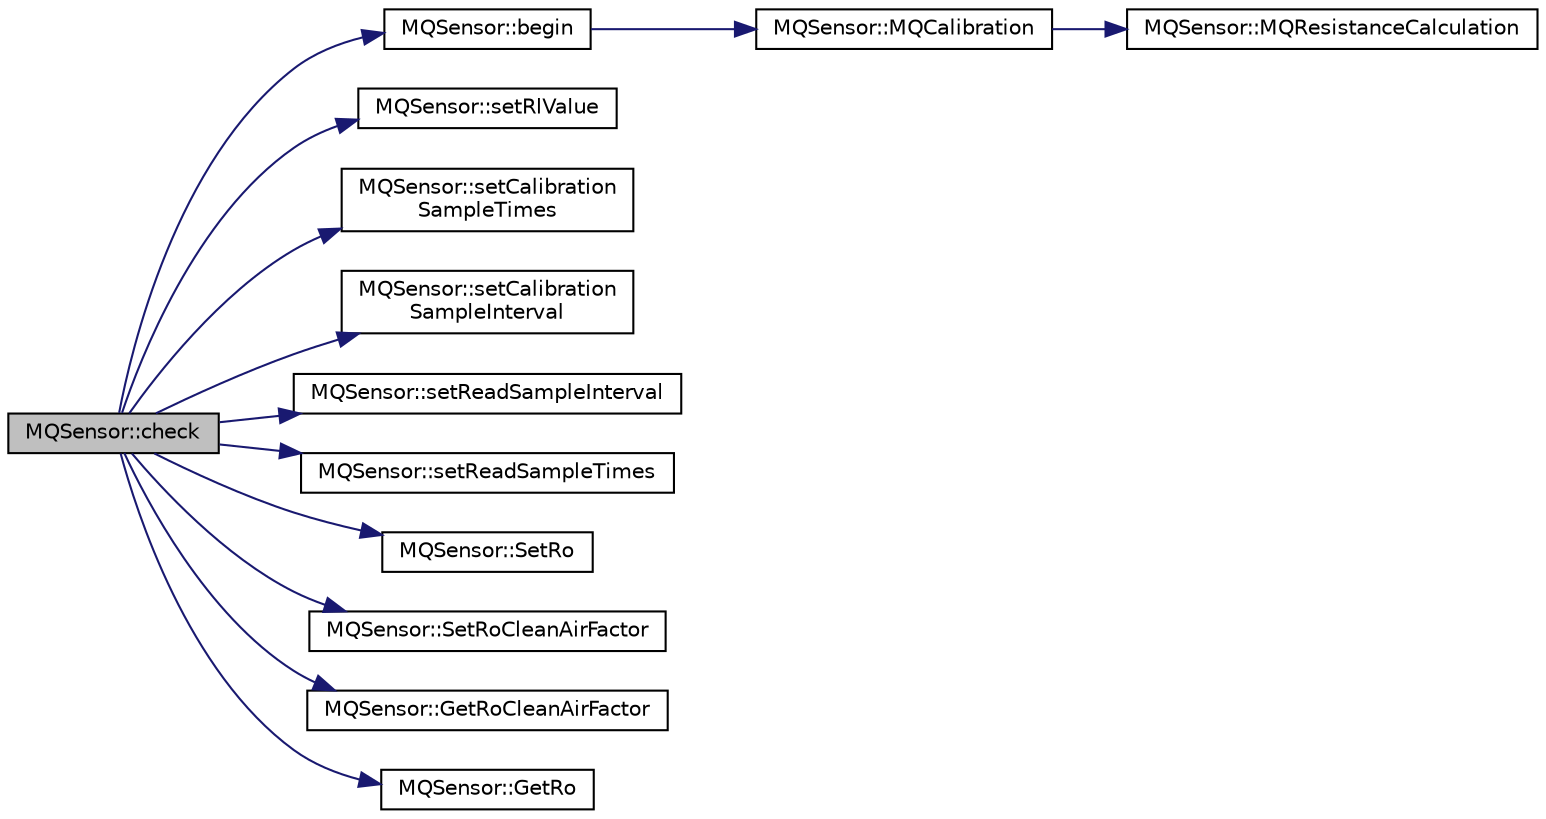digraph "MQSensor::check"
{
  edge [fontname="Helvetica",fontsize="10",labelfontname="Helvetica",labelfontsize="10"];
  node [fontname="Helvetica",fontsize="10",shape=record];
  rankdir="LR";
  Node1 [label="MQSensor::check",height=0.2,width=0.4,color="black", fillcolor="grey75", style="filled", fontcolor="black"];
  Node1 -> Node2 [color="midnightblue",fontsize="10",style="solid",fontname="Helvetica"];
  Node2 [label="MQSensor::begin",height=0.2,width=0.4,color="black", fillcolor="white", style="filled",URL="$class_m_q_sensor.html#ae6d1b0181e6769745caf5766ceef1522"];
  Node2 -> Node3 [color="midnightblue",fontsize="10",style="solid",fontname="Helvetica"];
  Node3 [label="MQSensor::MQCalibration",height=0.2,width=0.4,color="black", fillcolor="white", style="filled",URL="$class_m_q_sensor.html#aae67f9f2749712bd2afa90a2a97a29fd"];
  Node3 -> Node4 [color="midnightblue",fontsize="10",style="solid",fontname="Helvetica"];
  Node4 [label="MQSensor::MQResistanceCalculation",height=0.2,width=0.4,color="black", fillcolor="white", style="filled",URL="$class_m_q_sensor.html#a1bb39a92869446ede5ba1c6854034e20"];
  Node1 -> Node5 [color="midnightblue",fontsize="10",style="solid",fontname="Helvetica"];
  Node5 [label="MQSensor::setRlValue",height=0.2,width=0.4,color="black", fillcolor="white", style="filled",URL="$class_m_q_sensor.html#a54d01cd9465f177f431f070f7e96821d"];
  Node1 -> Node6 [color="midnightblue",fontsize="10",style="solid",fontname="Helvetica"];
  Node6 [label="MQSensor::setCalibration\lSampleTimes",height=0.2,width=0.4,color="black", fillcolor="white", style="filled",URL="$class_m_q_sensor.html#ad93e118f8bce230241af72307a7c2b79"];
  Node1 -> Node7 [color="midnightblue",fontsize="10",style="solid",fontname="Helvetica"];
  Node7 [label="MQSensor::setCalibration\lSampleInterval",height=0.2,width=0.4,color="black", fillcolor="white", style="filled",URL="$class_m_q_sensor.html#ad14ad2558241aac29113e13b8a5137f7"];
  Node1 -> Node8 [color="midnightblue",fontsize="10",style="solid",fontname="Helvetica"];
  Node8 [label="MQSensor::setReadSampleInterval",height=0.2,width=0.4,color="black", fillcolor="white", style="filled",URL="$class_m_q_sensor.html#acefcf4fca770e50814f32bac2c80459c"];
  Node1 -> Node9 [color="midnightblue",fontsize="10",style="solid",fontname="Helvetica"];
  Node9 [label="MQSensor::setReadSampleTimes",height=0.2,width=0.4,color="black", fillcolor="white", style="filled",URL="$class_m_q_sensor.html#a8e4a65e66a55f8abbe4365400e27ab97"];
  Node1 -> Node10 [color="midnightblue",fontsize="10",style="solid",fontname="Helvetica"];
  Node10 [label="MQSensor::SetRo",height=0.2,width=0.4,color="black", fillcolor="white", style="filled",URL="$class_m_q_sensor.html#a03eb97a82d462ee54ed249bc11da916a"];
  Node1 -> Node11 [color="midnightblue",fontsize="10",style="solid",fontname="Helvetica"];
  Node11 [label="MQSensor::SetRoCleanAirFactor",height=0.2,width=0.4,color="black", fillcolor="white", style="filled",URL="$class_m_q_sensor.html#a870f6dacc4896cdea8cb114b3b508ea3"];
  Node1 -> Node12 [color="midnightblue",fontsize="10",style="solid",fontname="Helvetica"];
  Node12 [label="MQSensor::GetRoCleanAirFactor",height=0.2,width=0.4,color="black", fillcolor="white", style="filled",URL="$class_m_q_sensor.html#a48389f7f5b5757092f7ae7a0893fe33f"];
  Node1 -> Node13 [color="midnightblue",fontsize="10",style="solid",fontname="Helvetica"];
  Node13 [label="MQSensor::GetRo",height=0.2,width=0.4,color="black", fillcolor="white", style="filled",URL="$class_m_q_sensor.html#a7292dbbdb30f7dac813f16009b6cd282"];
}
